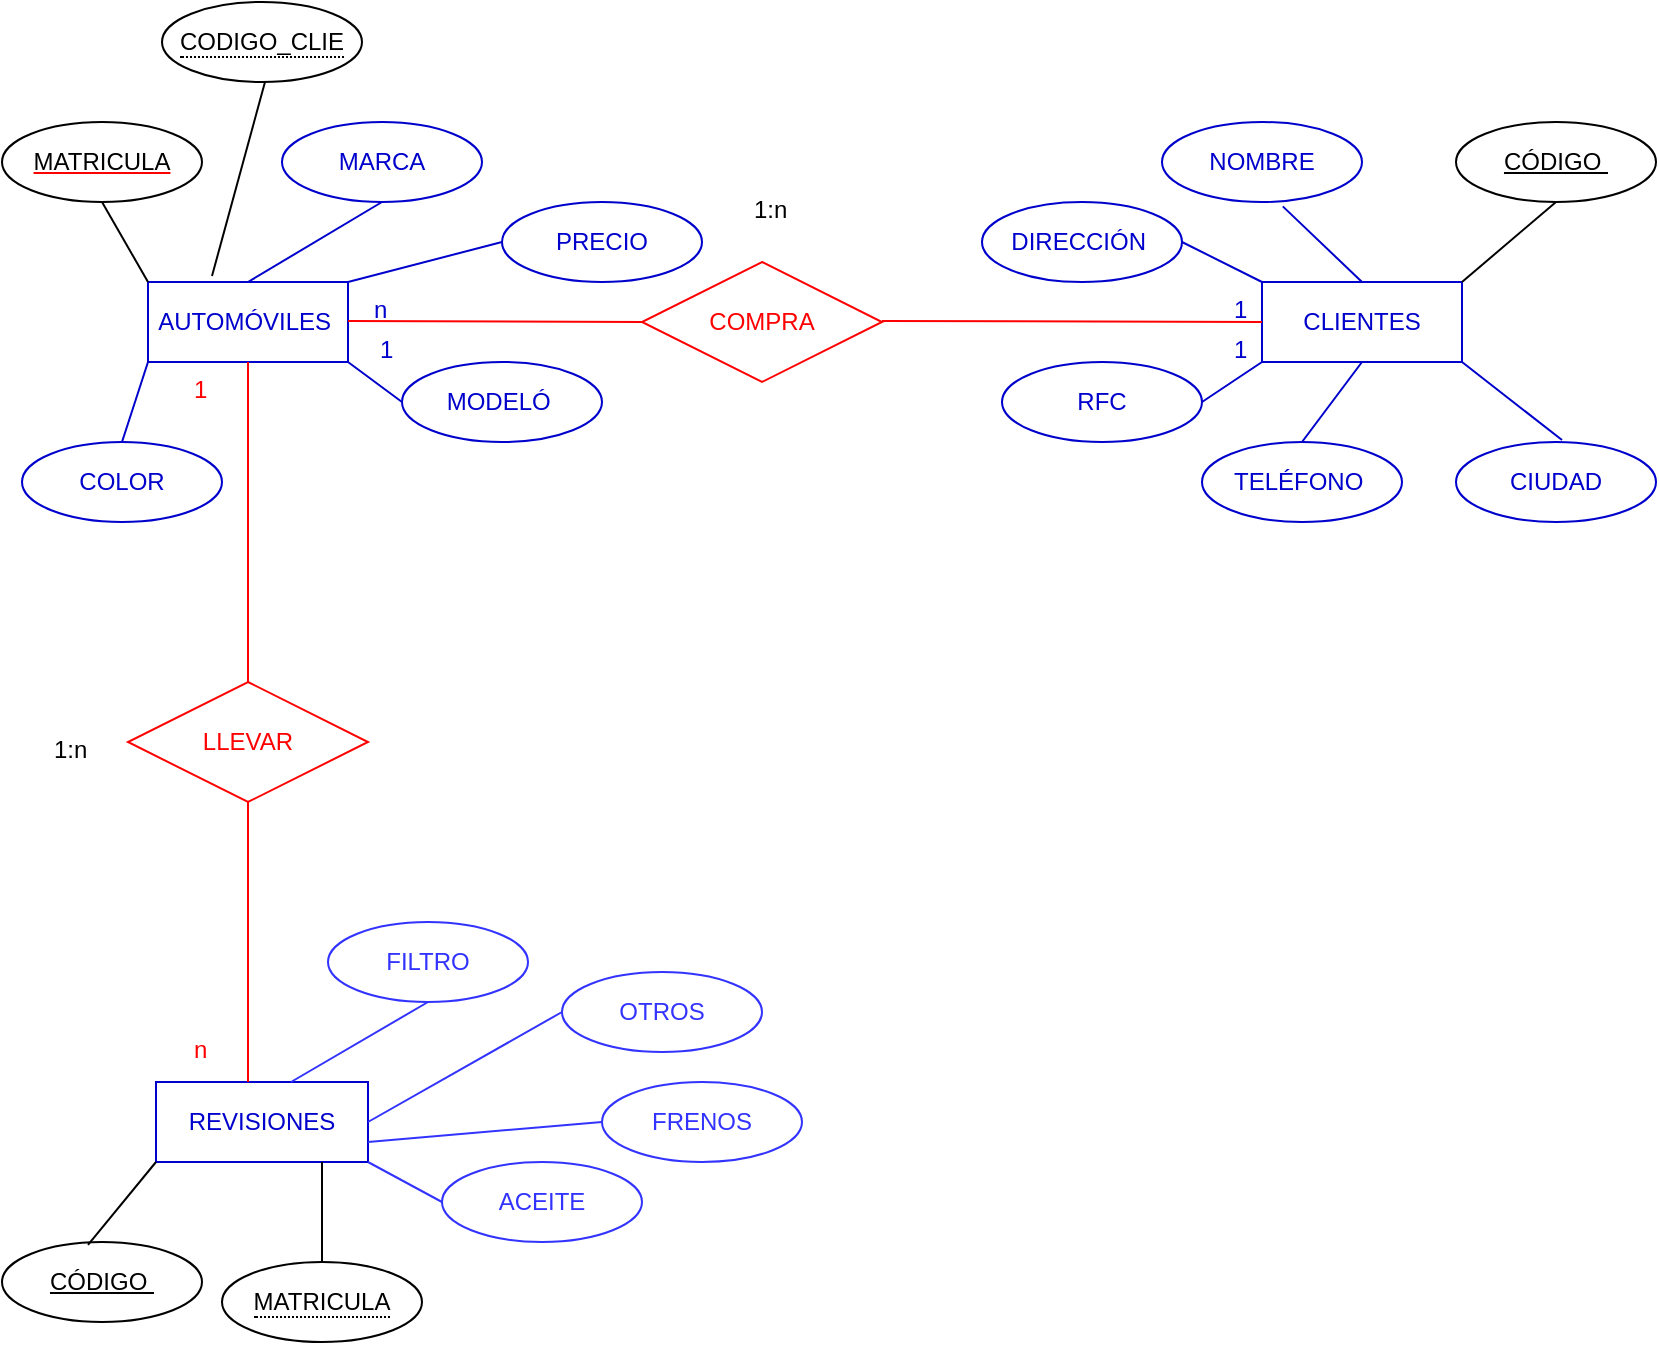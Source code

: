 <mxfile version="20.3.3" type="github">
  <diagram id="xsr7pyKk56VdgJoD-DvB" name="Página-1">
    <mxGraphModel dx="1422" dy="794" grid="1" gridSize="10" guides="1" tooltips="1" connect="1" arrows="1" fold="1" page="1" pageScale="1" pageWidth="827" pageHeight="1169" math="0" shadow="0">
      <root>
        <mxCell id="0" />
        <mxCell id="1" parent="0" />
        <mxCell id="JDIDLbVQf-TIVtFOGQAv-1" value="AUTOMÓVILES&amp;nbsp;" style="whiteSpace=wrap;html=1;align=center;strokeColor=#0000CC;fontColor=#0000CC;fillColor=#FFFFFF;" parent="1" vertex="1">
          <mxGeometry x="73" y="200" width="100" height="40" as="geometry" />
        </mxCell>
        <mxCell id="JDIDLbVQf-TIVtFOGQAv-2" value="CLIENTES" style="whiteSpace=wrap;html=1;align=center;strokeColor=#0000CC;fontColor=#0000CC;fillColor=#FFFFFF;" parent="1" vertex="1">
          <mxGeometry x="630" y="200" width="100" height="40" as="geometry" />
        </mxCell>
        <mxCell id="JDIDLbVQf-TIVtFOGQAv-3" value="&lt;font color=&quot;#ff0000&quot;&gt;COMPRA&lt;/font&gt;" style="shape=rhombus;perimeter=rhombusPerimeter;whiteSpace=wrap;html=1;align=center;strokeColor=#FF0000;fontColor=#0000CC;fillColor=#FFFFFF;" parent="1" vertex="1">
          <mxGeometry x="320" y="190" width="120" height="60" as="geometry" />
        </mxCell>
        <mxCell id="JDIDLbVQf-TIVtFOGQAv-4" value="REVISIONES" style="whiteSpace=wrap;html=1;align=center;strokeColor=#0000CC;fontColor=#0000CC;fillColor=#FFFFFF;" parent="1" vertex="1">
          <mxGeometry x="77" y="600" width="106" height="40" as="geometry" />
        </mxCell>
        <mxCell id="JDIDLbVQf-TIVtFOGQAv-5" value="&lt;font color=&quot;#ff0000&quot;&gt;LLEVAR&lt;/font&gt;" style="shape=rhombus;perimeter=rhombusPerimeter;whiteSpace=wrap;html=1;align=center;strokeColor=#FF0000;fontColor=#0000CC;fillColor=#FFFFFF;" parent="1" vertex="1">
          <mxGeometry x="63" y="400" width="120" height="60" as="geometry" />
        </mxCell>
        <mxCell id="JDIDLbVQf-TIVtFOGQAv-6" value="&lt;font color=&quot;#000000&quot;&gt;MATRICULA&lt;/font&gt;" style="ellipse;whiteSpace=wrap;html=1;align=center;fontStyle=4;strokeColor=#000000;fontColor=#FF0000;fillColor=#FFFFFF;" parent="1" vertex="1">
          <mxGeometry y="120" width="100" height="40" as="geometry" />
        </mxCell>
        <mxCell id="JDIDLbVQf-TIVtFOGQAv-9" value="CÓDIGO&amp;nbsp;" style="ellipse;whiteSpace=wrap;html=1;align=center;fontStyle=4;strokeColor=#000000;fontColor=#000000;fillColor=#FFFFFF;" parent="1" vertex="1">
          <mxGeometry y="680" width="100" height="40" as="geometry" />
        </mxCell>
        <mxCell id="JDIDLbVQf-TIVtFOGQAv-10" value="CÓDIGO&amp;nbsp;" style="ellipse;whiteSpace=wrap;html=1;align=center;fontStyle=4;strokeColor=#000000;fontColor=#000000;fillColor=#FFFFFF;" parent="1" vertex="1">
          <mxGeometry x="727" y="120" width="100" height="40" as="geometry" />
        </mxCell>
        <mxCell id="JDIDLbVQf-TIVtFOGQAv-11" value="" style="endArrow=none;html=1;rounded=0;strokeColor=#FF0000;fontColor=#000000;entryX=0;entryY=0.5;entryDx=0;entryDy=0;" parent="1" target="JDIDLbVQf-TIVtFOGQAv-2" edge="1">
          <mxGeometry relative="1" as="geometry">
            <mxPoint x="440" y="219.5" as="sourcePoint" />
            <mxPoint x="600" y="219.5" as="targetPoint" />
          </mxGeometry>
        </mxCell>
        <mxCell id="JDIDLbVQf-TIVtFOGQAv-12" value="" style="endArrow=none;html=1;rounded=0;strokeColor=#FF0000;fontColor=#000000;" parent="1" edge="1">
          <mxGeometry relative="1" as="geometry">
            <mxPoint x="173" y="219.5" as="sourcePoint" />
            <mxPoint x="320" y="220" as="targetPoint" />
          </mxGeometry>
        </mxCell>
        <mxCell id="JDIDLbVQf-TIVtFOGQAv-13" value="" style="endArrow=none;html=1;rounded=0;strokeColor=#FF0000;fontColor=#000000;exitX=0.5;exitY=0;exitDx=0;exitDy=0;entryX=0.5;entryY=1;entryDx=0;entryDy=0;" parent="1" source="JDIDLbVQf-TIVtFOGQAv-5" target="JDIDLbVQf-TIVtFOGQAv-1" edge="1">
          <mxGeometry relative="1" as="geometry">
            <mxPoint x="120" y="400" as="sourcePoint" />
            <mxPoint x="120" y="240" as="targetPoint" />
          </mxGeometry>
        </mxCell>
        <mxCell id="JDIDLbVQf-TIVtFOGQAv-14" value="" style="endArrow=none;html=1;rounded=0;strokeColor=#FF0000;fontColor=#000000;entryX=0.5;entryY=1;entryDx=0;entryDy=0;" parent="1" target="JDIDLbVQf-TIVtFOGQAv-5" edge="1">
          <mxGeometry relative="1" as="geometry">
            <mxPoint x="123" y="600" as="sourcePoint" />
            <mxPoint x="122.5" y="450" as="targetPoint" />
          </mxGeometry>
        </mxCell>
        <mxCell id="JDIDLbVQf-TIVtFOGQAv-15" value="" style="endArrow=none;html=1;rounded=0;strokeColor=#000000;fontColor=#000000;entryX=0;entryY=1;entryDx=0;entryDy=0;exitX=0.43;exitY=0.035;exitDx=0;exitDy=0;exitPerimeter=0;" parent="1" source="JDIDLbVQf-TIVtFOGQAv-9" target="JDIDLbVQf-TIVtFOGQAv-4" edge="1">
          <mxGeometry relative="1" as="geometry">
            <mxPoint x="-20" y="670" as="sourcePoint" />
            <mxPoint x="140" y="670" as="targetPoint" />
          </mxGeometry>
        </mxCell>
        <mxCell id="JDIDLbVQf-TIVtFOGQAv-16" value="" style="endArrow=none;html=1;rounded=0;strokeColor=#000000;fontColor=#000000;entryX=0.5;entryY=1;entryDx=0;entryDy=0;exitX=1;exitY=0;exitDx=0;exitDy=0;" parent="1" source="JDIDLbVQf-TIVtFOGQAv-2" target="JDIDLbVQf-TIVtFOGQAv-10" edge="1">
          <mxGeometry relative="1" as="geometry">
            <mxPoint x="667" y="180" as="sourcePoint" />
            <mxPoint x="827" y="180" as="targetPoint" />
          </mxGeometry>
        </mxCell>
        <mxCell id="JDIDLbVQf-TIVtFOGQAv-17" value="" style="endArrow=none;html=1;rounded=0;strokeColor=#000000;fontColor=#000000;entryX=0;entryY=0;entryDx=0;entryDy=0;exitX=0.5;exitY=1;exitDx=0;exitDy=0;" parent="1" source="JDIDLbVQf-TIVtFOGQAv-6" target="JDIDLbVQf-TIVtFOGQAv-1" edge="1">
          <mxGeometry relative="1" as="geometry">
            <mxPoint x="23" y="170" as="sourcePoint" />
            <mxPoint x="183" y="170" as="targetPoint" />
          </mxGeometry>
        </mxCell>
        <mxCell id="JDIDLbVQf-TIVtFOGQAv-18" value="&lt;font color=&quot;#0000cc&quot;&gt;MARCA&lt;/font&gt;" style="ellipse;whiteSpace=wrap;html=1;align=center;strokeColor=#0000CC;fontColor=#000000;fillColor=#FFFFFF;" parent="1" vertex="1">
          <mxGeometry x="140" y="120" width="100" height="40" as="geometry" />
        </mxCell>
        <mxCell id="JDIDLbVQf-TIVtFOGQAv-19" value="&lt;font color=&quot;#0000cc&quot;&gt;MODELÓ&amp;nbsp;&lt;/font&gt;" style="ellipse;whiteSpace=wrap;html=1;align=center;strokeColor=#0000CC;fontColor=#000000;fillColor=#FFFFFF;" parent="1" vertex="1">
          <mxGeometry x="200" y="240" width="100" height="40" as="geometry" />
        </mxCell>
        <mxCell id="JDIDLbVQf-TIVtFOGQAv-22" value="&lt;font color=&quot;#0000cc&quot;&gt;COLOR&lt;/font&gt;" style="ellipse;whiteSpace=wrap;html=1;align=center;strokeColor=#0000CC;fontColor=#000000;fillColor=#FFFFFF;" parent="1" vertex="1">
          <mxGeometry x="10" y="280" width="100" height="40" as="geometry" />
        </mxCell>
        <mxCell id="JDIDLbVQf-TIVtFOGQAv-23" value="&lt;font color=&quot;#0000cc&quot;&gt;PRECIO&lt;/font&gt;" style="ellipse;whiteSpace=wrap;html=1;align=center;strokeColor=#0000CC;fontColor=#000000;fillColor=#FFFFFF;" parent="1" vertex="1">
          <mxGeometry x="250" y="160" width="100" height="40" as="geometry" />
        </mxCell>
        <mxCell id="JDIDLbVQf-TIVtFOGQAv-24" value="" style="endArrow=none;html=1;rounded=0;strokeColor=#0000CC;fontColor=#0000CC;entryX=0;entryY=1;entryDx=0;entryDy=0;exitX=0.5;exitY=0;exitDx=0;exitDy=0;exitPerimeter=0;" parent="1" source="JDIDLbVQf-TIVtFOGQAv-22" target="JDIDLbVQf-TIVtFOGQAv-1" edge="1">
          <mxGeometry relative="1" as="geometry">
            <mxPoint x="50" y="280" as="sourcePoint" />
            <mxPoint x="210" y="280" as="targetPoint" />
          </mxGeometry>
        </mxCell>
        <mxCell id="JDIDLbVQf-TIVtFOGQAv-25" value="" style="endArrow=none;html=1;rounded=0;strokeColor=#0000CC;fontColor=#0000CC;entryX=0.5;entryY=0;entryDx=0;entryDy=0;exitX=0.5;exitY=1;exitDx=0;exitDy=0;" parent="1" source="JDIDLbVQf-TIVtFOGQAv-18" target="JDIDLbVQf-TIVtFOGQAv-1" edge="1">
          <mxGeometry relative="1" as="geometry">
            <mxPoint x="70" y="290" as="sourcePoint" />
            <mxPoint x="83" y="250" as="targetPoint" />
          </mxGeometry>
        </mxCell>
        <mxCell id="JDIDLbVQf-TIVtFOGQAv-26" value="" style="endArrow=none;html=1;rounded=0;strokeColor=#0000CC;fontColor=#0000CC;entryX=1;entryY=0;entryDx=0;entryDy=0;exitX=0.5;exitY=1;exitDx=0;exitDy=0;" parent="1" target="JDIDLbVQf-TIVtFOGQAv-1" edge="1">
          <mxGeometry relative="1" as="geometry">
            <mxPoint x="250" y="180" as="sourcePoint" />
            <mxPoint x="183" y="220" as="targetPoint" />
          </mxGeometry>
        </mxCell>
        <mxCell id="JDIDLbVQf-TIVtFOGQAv-27" value="" style="endArrow=none;html=1;rounded=0;strokeColor=#0000CC;fontColor=#0000CC;entryX=1;entryY=1;entryDx=0;entryDy=0;exitX=0;exitY=0.5;exitDx=0;exitDy=0;" parent="1" source="JDIDLbVQf-TIVtFOGQAv-19" target="JDIDLbVQf-TIVtFOGQAv-1" edge="1">
          <mxGeometry relative="1" as="geometry">
            <mxPoint x="260" y="190" as="sourcePoint" />
            <mxPoint x="183" y="210" as="targetPoint" />
          </mxGeometry>
        </mxCell>
        <mxCell id="JDIDLbVQf-TIVtFOGQAv-28" value="&lt;font color=&quot;#0000cc&quot;&gt;NOMBRE&lt;/font&gt;" style="ellipse;whiteSpace=wrap;html=1;align=center;strokeColor=#0000CC;fontColor=#000000;fillColor=#FFFFFF;" parent="1" vertex="1">
          <mxGeometry x="580" y="120" width="100" height="40" as="geometry" />
        </mxCell>
        <mxCell id="JDIDLbVQf-TIVtFOGQAv-29" value="&lt;font color=&quot;#0000cc&quot;&gt;DIRECCIÓN&amp;nbsp;&lt;/font&gt;" style="ellipse;whiteSpace=wrap;html=1;align=center;strokeColor=#0000CC;fontColor=#000000;fillColor=#FFFFFF;" parent="1" vertex="1">
          <mxGeometry x="490" y="160" width="100" height="40" as="geometry" />
        </mxCell>
        <mxCell id="JDIDLbVQf-TIVtFOGQAv-30" value="&lt;font color=&quot;#0000cc&quot;&gt;RFC&lt;/font&gt;" style="ellipse;whiteSpace=wrap;html=1;align=center;strokeColor=#0000CC;fontColor=#000000;fillColor=#FFFFFF;" parent="1" vertex="1">
          <mxGeometry x="500" y="240" width="100" height="40" as="geometry" />
        </mxCell>
        <mxCell id="JDIDLbVQf-TIVtFOGQAv-31" value="&lt;font color=&quot;#0000cc&quot;&gt;CIUDAD&lt;/font&gt;" style="ellipse;whiteSpace=wrap;html=1;align=center;strokeColor=#0000CC;fontColor=#000000;fillColor=#FFFFFF;" parent="1" vertex="1">
          <mxGeometry x="727" y="280" width="100" height="40" as="geometry" />
        </mxCell>
        <mxCell id="JDIDLbVQf-TIVtFOGQAv-32" value="&lt;font color=&quot;#0000cc&quot;&gt;TELÉFONO&amp;nbsp;&lt;/font&gt;" style="ellipse;whiteSpace=wrap;html=1;align=center;strokeColor=#0000CC;fontColor=#000000;fillColor=#FFFFFF;" parent="1" vertex="1">
          <mxGeometry x="600" y="280" width="100" height="40" as="geometry" />
        </mxCell>
        <mxCell id="JDIDLbVQf-TIVtFOGQAv-33" value="" style="endArrow=none;html=1;rounded=0;strokeColor=#0000CC;fontColor=#0000CC;exitX=1;exitY=1;exitDx=0;exitDy=0;" parent="1" source="JDIDLbVQf-TIVtFOGQAv-2" edge="1">
          <mxGeometry relative="1" as="geometry">
            <mxPoint x="620" y="279" as="sourcePoint" />
            <mxPoint x="780" y="279" as="targetPoint" />
          </mxGeometry>
        </mxCell>
        <mxCell id="JDIDLbVQf-TIVtFOGQAv-34" value="" style="endArrow=none;html=1;rounded=0;strokeColor=#0000CC;fontColor=#0000CC;exitX=0.5;exitY=1;exitDx=0;exitDy=0;entryX=0.5;entryY=0;entryDx=0;entryDy=0;" parent="1" source="JDIDLbVQf-TIVtFOGQAv-2" target="JDIDLbVQf-TIVtFOGQAv-32" edge="1">
          <mxGeometry relative="1" as="geometry">
            <mxPoint x="740" y="250" as="sourcePoint" />
            <mxPoint x="790" y="289" as="targetPoint" />
          </mxGeometry>
        </mxCell>
        <mxCell id="JDIDLbVQf-TIVtFOGQAv-35" value="" style="endArrow=none;html=1;rounded=0;strokeColor=#0000CC;fontColor=#0000CC;exitX=0;exitY=1;exitDx=0;exitDy=0;entryX=1;entryY=0.5;entryDx=0;entryDy=0;" parent="1" source="JDIDLbVQf-TIVtFOGQAv-2" target="JDIDLbVQf-TIVtFOGQAv-30" edge="1">
          <mxGeometry relative="1" as="geometry">
            <mxPoint x="690" y="250" as="sourcePoint" />
            <mxPoint x="660" y="290" as="targetPoint" />
          </mxGeometry>
        </mxCell>
        <mxCell id="JDIDLbVQf-TIVtFOGQAv-36" value="" style="endArrow=none;html=1;rounded=0;strokeColor=#0000CC;fontColor=#0000CC;exitX=0;exitY=0;exitDx=0;exitDy=0;" parent="1" source="JDIDLbVQf-TIVtFOGQAv-2" edge="1">
          <mxGeometry relative="1" as="geometry">
            <mxPoint x="640" y="250" as="sourcePoint" />
            <mxPoint x="590" y="180" as="targetPoint" />
          </mxGeometry>
        </mxCell>
        <mxCell id="JDIDLbVQf-TIVtFOGQAv-37" value="" style="endArrow=none;html=1;rounded=0;strokeColor=#0000CC;fontColor=#0000CC;exitX=0.5;exitY=0;exitDx=0;exitDy=0;entryX=0.604;entryY=1.055;entryDx=0;entryDy=0;entryPerimeter=0;" parent="1" source="JDIDLbVQf-TIVtFOGQAv-2" target="JDIDLbVQf-TIVtFOGQAv-28" edge="1">
          <mxGeometry relative="1" as="geometry">
            <mxPoint x="640" y="210" as="sourcePoint" />
            <mxPoint x="600" y="190" as="targetPoint" />
          </mxGeometry>
        </mxCell>
        <mxCell id="JDIDLbVQf-TIVtFOGQAv-38" value="n" style="text;strokeColor=none;fillColor=none;spacingLeft=4;spacingRight=4;overflow=hidden;rotatable=0;points=[[0,0.5],[1,0.5]];portConstraint=eastwest;fontSize=12;fontColor=#0000CC;" parent="1" vertex="1">
          <mxGeometry x="180" y="200" width="20" height="30" as="geometry" />
        </mxCell>
        <mxCell id="JDIDLbVQf-TIVtFOGQAv-39" value="1" style="text;strokeColor=none;fillColor=none;spacingLeft=4;spacingRight=4;overflow=hidden;rotatable=0;points=[[0,0.5],[1,0.5]];portConstraint=eastwest;fontSize=12;fontColor=#0000CC;" parent="1" vertex="1">
          <mxGeometry x="610" y="200" width="20" height="30" as="geometry" />
        </mxCell>
        <mxCell id="JDIDLbVQf-TIVtFOGQAv-40" value="1" style="text;strokeColor=none;fillColor=none;spacingLeft=4;spacingRight=4;overflow=hidden;rotatable=0;points=[[0,0.5],[1,0.5]];portConstraint=eastwest;fontSize=12;fontColor=#0000CC;" parent="1" vertex="1">
          <mxGeometry x="610" y="220" width="20" height="30" as="geometry" />
        </mxCell>
        <mxCell id="JDIDLbVQf-TIVtFOGQAv-41" value="1" style="text;strokeColor=none;fillColor=none;spacingLeft=4;spacingRight=4;overflow=hidden;rotatable=0;points=[[0,0.5],[1,0.5]];portConstraint=eastwest;fontSize=12;fontColor=#0000CC;" parent="1" vertex="1">
          <mxGeometry x="183" y="220" width="20" height="30" as="geometry" />
        </mxCell>
        <mxCell id="JDIDLbVQf-TIVtFOGQAv-44" value="&lt;font color=&quot;#3333ff&quot;&gt;ACEITE&lt;/font&gt;" style="ellipse;whiteSpace=wrap;html=1;align=center;strokeColor=#3333FF;fontColor=#0000CC;fillColor=#FFFFFF;" parent="1" vertex="1">
          <mxGeometry x="220" y="640" width="100" height="40" as="geometry" />
        </mxCell>
        <mxCell id="JDIDLbVQf-TIVtFOGQAv-46" value="&lt;font color=&quot;#3333ff&quot;&gt;FRENOS&lt;/font&gt;" style="ellipse;whiteSpace=wrap;html=1;align=center;strokeColor=#3333FF;fontColor=#0000CC;fillColor=#FFFFFF;" parent="1" vertex="1">
          <mxGeometry x="300" y="600" width="100" height="40" as="geometry" />
        </mxCell>
        <mxCell id="JDIDLbVQf-TIVtFOGQAv-47" value="&lt;font color=&quot;#3333ff&quot;&gt;OTROS&lt;/font&gt;" style="ellipse;whiteSpace=wrap;html=1;align=center;strokeColor=#3333FF;fontColor=#0000CC;fillColor=#FFFFFF;" parent="1" vertex="1">
          <mxGeometry x="280" y="545" width="100" height="40" as="geometry" />
        </mxCell>
        <mxCell id="JDIDLbVQf-TIVtFOGQAv-53" value="" style="endArrow=none;html=1;rounded=0;strokeColor=#3333FF;fontColor=#FF0000;entryX=0;entryY=0.5;entryDx=0;entryDy=0;exitX=1;exitY=0.5;exitDx=0;exitDy=0;" parent="1" edge="1" target="JDIDLbVQf-TIVtFOGQAv-47" source="JDIDLbVQf-TIVtFOGQAv-4">
          <mxGeometry relative="1" as="geometry">
            <mxPoint x="183" y="429" as="sourcePoint" />
            <mxPoint x="253" y="420" as="targetPoint" />
          </mxGeometry>
        </mxCell>
        <mxCell id="JDIDLbVQf-TIVtFOGQAv-54" value="" style="endArrow=none;html=1;rounded=0;strokeColor=#3333FF;fontColor=#FF0000;entryX=0;entryY=0.5;entryDx=0;entryDy=0;exitX=1;exitY=0.75;exitDx=0;exitDy=0;" parent="1" source="JDIDLbVQf-TIVtFOGQAv-4" target="JDIDLbVQf-TIVtFOGQAv-46" edge="1">
          <mxGeometry relative="1" as="geometry">
            <mxPoint x="180" y="430" as="sourcePoint" />
            <mxPoint x="420" y="430" as="targetPoint" />
          </mxGeometry>
        </mxCell>
        <mxCell id="JDIDLbVQf-TIVtFOGQAv-55" value="" style="endArrow=none;html=1;rounded=0;strokeColor=#3333FF;fontColor=#FF0000;entryX=1;entryY=1;entryDx=0;entryDy=0;exitX=0;exitY=0.5;exitDx=0;exitDy=0;" parent="1" source="JDIDLbVQf-TIVtFOGQAv-44" edge="1" target="JDIDLbVQf-TIVtFOGQAv-4">
          <mxGeometry relative="1" as="geometry">
            <mxPoint x="200" y="670" as="sourcePoint" />
            <mxPoint x="180" y="640" as="targetPoint" />
          </mxGeometry>
        </mxCell>
        <mxCell id="JDIDLbVQf-TIVtFOGQAv-56" value="1" style="text;strokeColor=none;fillColor=none;spacingLeft=4;spacingRight=4;overflow=hidden;rotatable=0;points=[[0,0.5],[1,0.5]];portConstraint=eastwest;fontSize=12;fontColor=#FF0000;" parent="1" vertex="1">
          <mxGeometry x="90" y="240" width="20" height="30" as="geometry" />
        </mxCell>
        <mxCell id="JDIDLbVQf-TIVtFOGQAv-57" value="n" style="text;strokeColor=none;fillColor=none;spacingLeft=4;spacingRight=4;overflow=hidden;rotatable=0;points=[[0,0.5],[1,0.5]];portConstraint=eastwest;fontSize=12;fontColor=#FF0000;" parent="1" vertex="1">
          <mxGeometry x="90" y="570" width="20" height="30" as="geometry" />
        </mxCell>
        <mxCell id="NftG6GtNNMeS34yAjNCd-1" value="1:n" style="text;strokeColor=none;fillColor=none;spacingLeft=4;spacingRight=4;overflow=hidden;rotatable=0;points=[[0,0.5],[1,0.5]];portConstraint=eastwest;fontSize=12;" vertex="1" parent="1">
          <mxGeometry x="370" y="150" width="40" height="30" as="geometry" />
        </mxCell>
        <mxCell id="NftG6GtNNMeS34yAjNCd-3" value="" style="endArrow=none;html=1;rounded=0;entryX=0.5;entryY=1;entryDx=0;entryDy=0;exitX=0.32;exitY=-0.075;exitDx=0;exitDy=0;exitPerimeter=0;" edge="1" parent="1" source="JDIDLbVQf-TIVtFOGQAv-1">
          <mxGeometry relative="1" as="geometry">
            <mxPoint x="40" y="200" as="sourcePoint" />
            <mxPoint x="131.5" y="100" as="targetPoint" />
          </mxGeometry>
        </mxCell>
        <mxCell id="NftG6GtNNMeS34yAjNCd-4" value="&lt;span style=&quot;border-bottom: 1px dotted&quot;&gt;&lt;font style=&quot;vertical-align: inherit;&quot;&gt;&lt;font style=&quot;vertical-align: inherit;&quot;&gt;CODIGO_CLIE&lt;/font&gt;&lt;/font&gt;&lt;/span&gt;" style="ellipse;whiteSpace=wrap;html=1;align=center;" vertex="1" parent="1">
          <mxGeometry x="80" y="60" width="100" height="40" as="geometry" />
        </mxCell>
        <mxCell id="NftG6GtNNMeS34yAjNCd-5" value="1:n" style="text;strokeColor=none;fillColor=none;spacingLeft=4;spacingRight=4;overflow=hidden;rotatable=0;points=[[0,0.5],[1,0.5]];portConstraint=eastwest;fontSize=12;" vertex="1" parent="1">
          <mxGeometry x="20" y="420" width="40" height="30" as="geometry" />
        </mxCell>
        <mxCell id="NftG6GtNNMeS34yAjNCd-9" value="&lt;font color=&quot;#3333ff&quot;&gt;FILTRO&lt;/font&gt;" style="ellipse;whiteSpace=wrap;html=1;align=center;strokeColor=#3333FF;fontColor=#0000CC;fillColor=#FFFFFF;" vertex="1" parent="1">
          <mxGeometry x="163" y="520" width="100" height="40" as="geometry" />
        </mxCell>
        <mxCell id="NftG6GtNNMeS34yAjNCd-11" value="&lt;span style=&quot;border-bottom: 1px dotted&quot;&gt;&lt;font style=&quot;vertical-align: inherit;&quot;&gt;&lt;font style=&quot;vertical-align: inherit;&quot;&gt;MATRICULA&lt;/font&gt;&lt;/font&gt;&lt;/span&gt;" style="ellipse;whiteSpace=wrap;html=1;align=center;" vertex="1" parent="1">
          <mxGeometry x="110" y="690" width="100" height="40" as="geometry" />
        </mxCell>
        <mxCell id="NftG6GtNNMeS34yAjNCd-12" value="" style="endArrow=none;html=1;rounded=0;strokeColor=#3333FF;fontColor=#FF0000;entryX=0.5;entryY=1;entryDx=0;entryDy=0;exitX=1;exitY=0.5;exitDx=0;exitDy=0;" edge="1" parent="1" target="NftG6GtNNMeS34yAjNCd-9">
          <mxGeometry relative="1" as="geometry">
            <mxPoint x="144.5" y="600" as="sourcePoint" />
            <mxPoint x="241.5" y="545" as="targetPoint" />
          </mxGeometry>
        </mxCell>
        <mxCell id="NftG6GtNNMeS34yAjNCd-13" value="" style="endArrow=none;html=1;rounded=0;strokeColor=#000000;fontColor=#000000;" edge="1" parent="1">
          <mxGeometry relative="1" as="geometry">
            <mxPoint x="160" y="690" as="sourcePoint" />
            <mxPoint x="160" y="640" as="targetPoint" />
          </mxGeometry>
        </mxCell>
      </root>
    </mxGraphModel>
  </diagram>
</mxfile>
